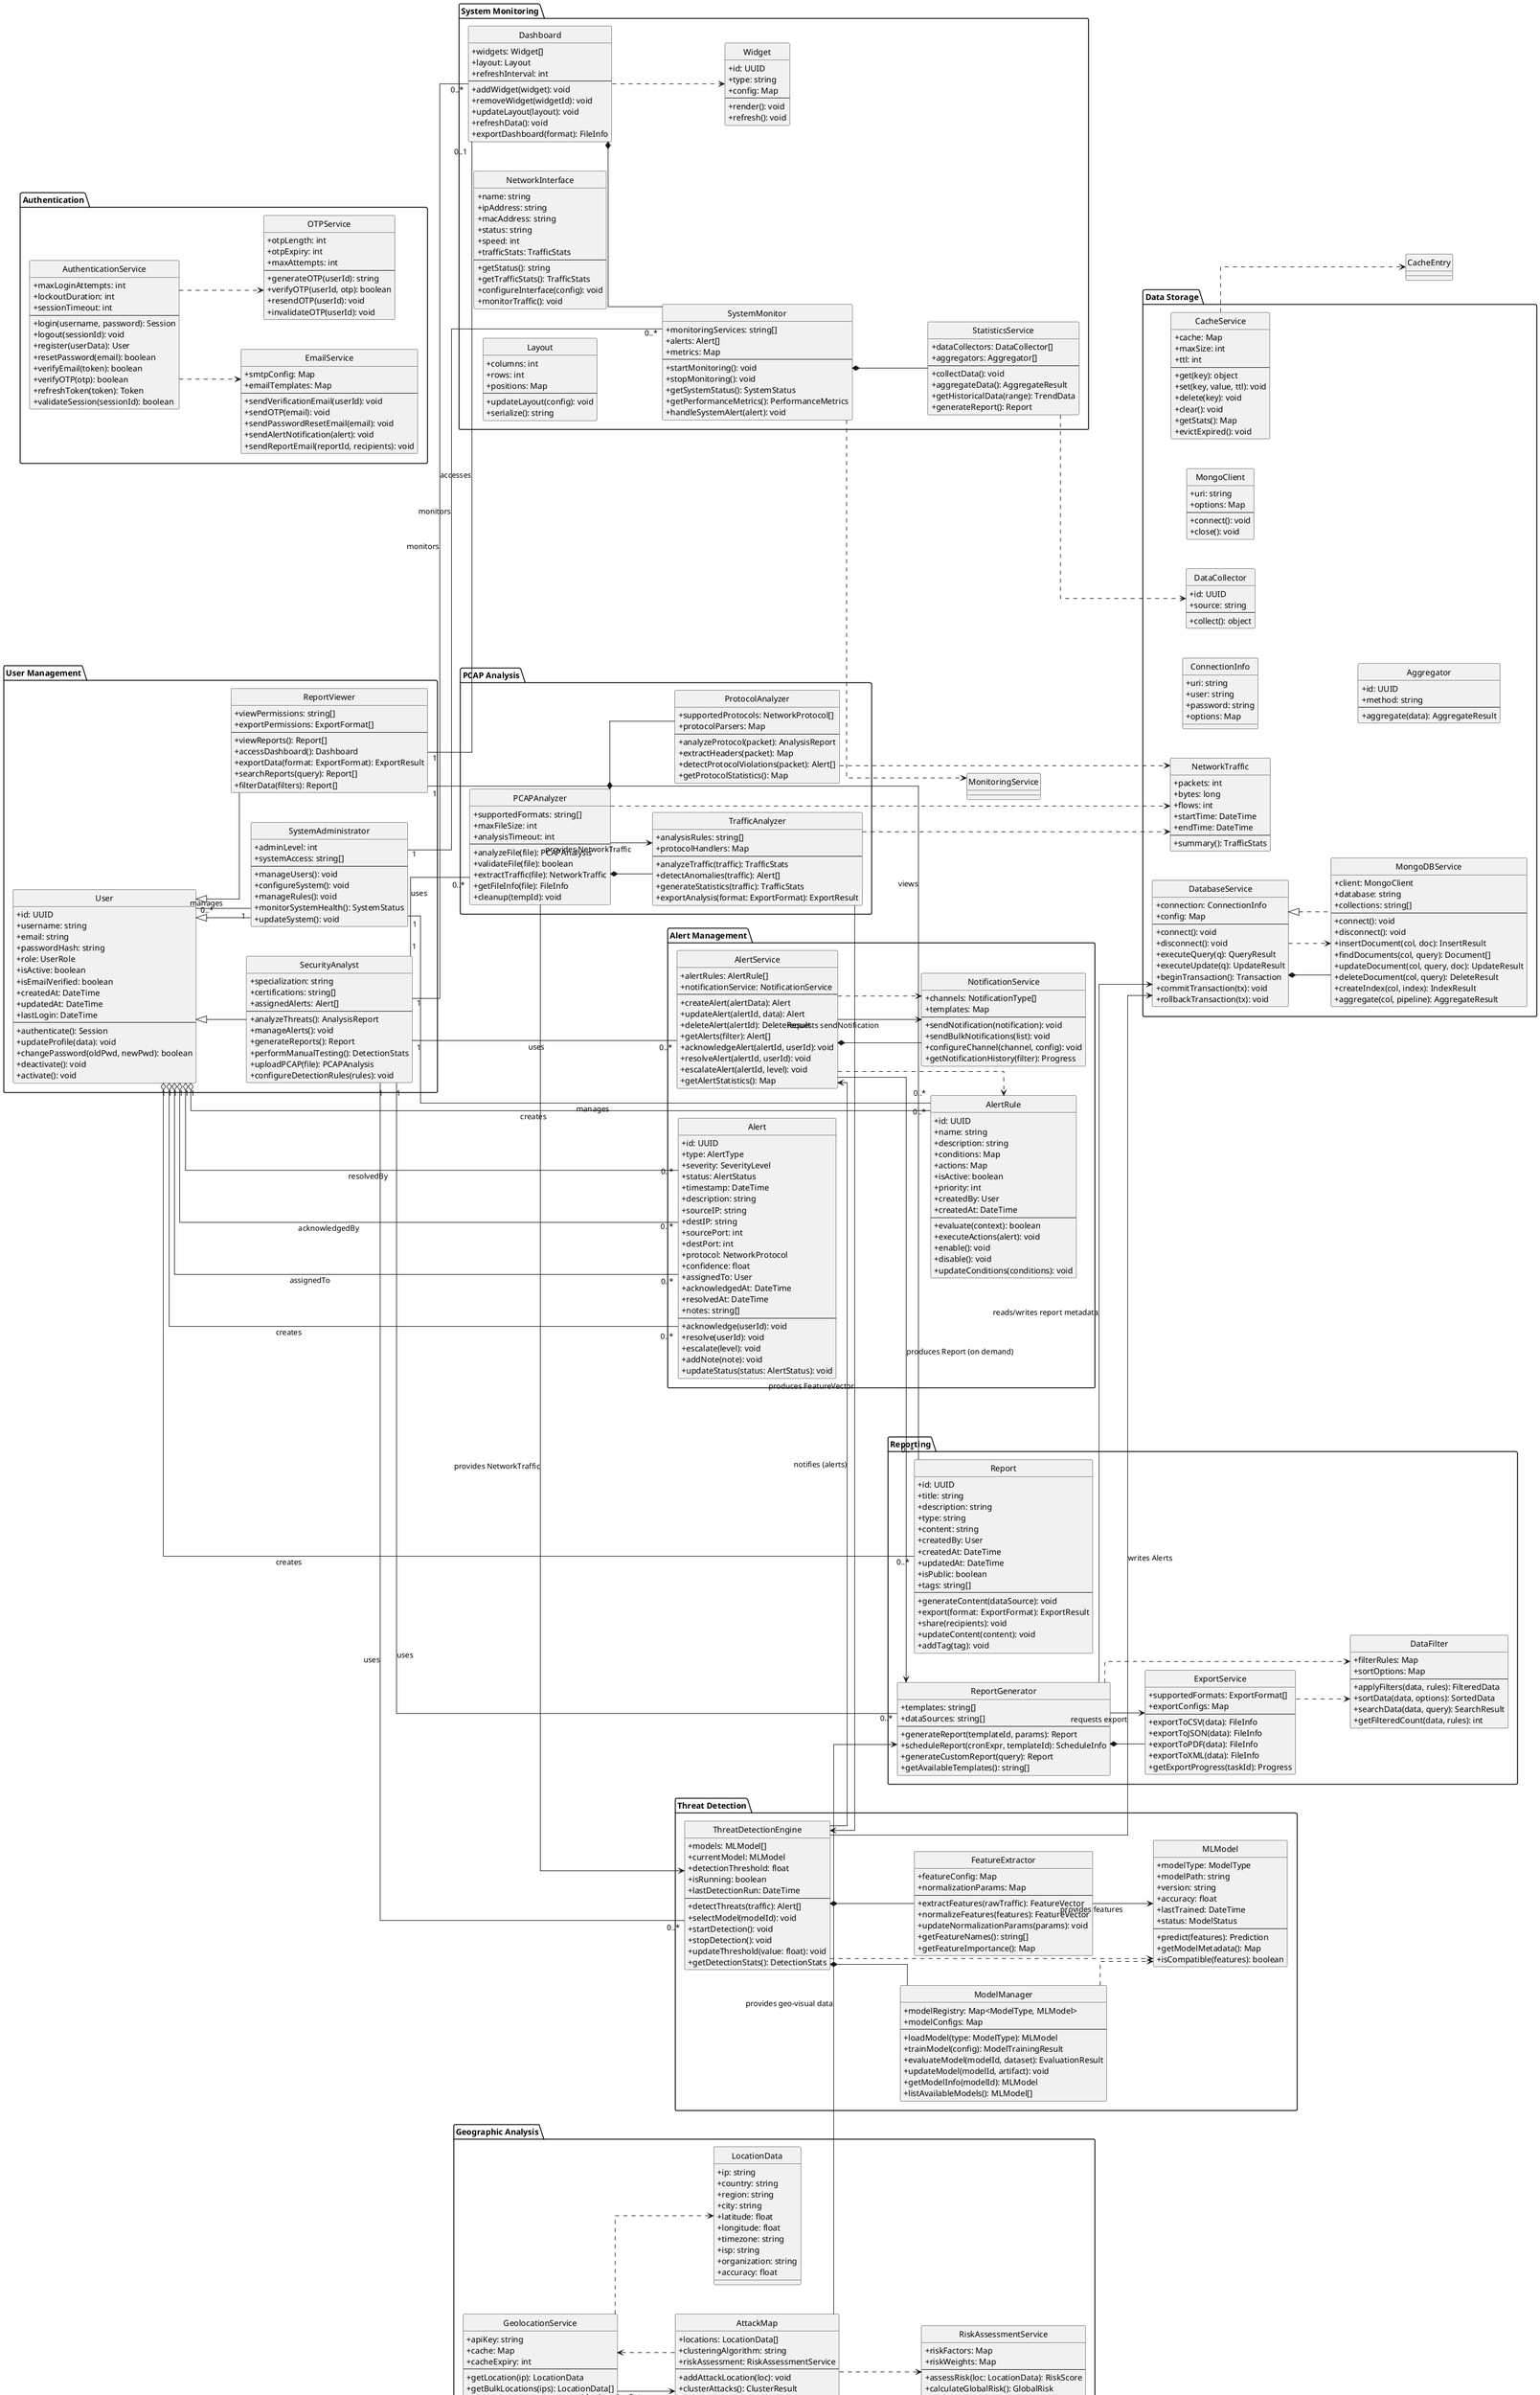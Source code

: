 @startuml PreTechNIDS_ClassDiagram

' 隐藏类图标识符
hide circle

' Layout / style tweaks to reduce crossings and improve readability
left to right direction
skinparam linetype ortho
skinparam nodesep 50
skinparam ranksep 60
skinparam classAttributeIconSize 0
skinparam shadowing false
skinparam monochrome false

' ----------------------------
' Enumerations (extended)
' ----------------------------
enum UserRole {
  SECURITY_ANALYST
  SYSTEM_ADMINISTRATOR
  REPORT_VIEWER
}
enum AlertType {
  DDoS_ATTACK
  PORT_SCAN
  MALWARE_DETECTION
  INTRUSION_ATTEMPT
  SUSPICIOUS_ACTIVITY
}
enum SeverityLevel {
  LOW
  MEDIUM
  HIGH
  CRITICAL
}
enum AlertStatus {
  NEW
  ACKNOWLEDGED
  IN_PROGRESS
  RESOLVED
  CLOSED
}
enum ModelType {
  LSTM_AUTOENCODER
  CNN_DNN
  RANDOM_FOREST
  KITNET
  KITSUNE
}
enum ModelStatus {
  LOADED
  TRAINING
  EVALUATING
  FAILED
  RETIRED
}
enum ExportFormat {
  CSV
  JSON
  PDF
  XML
}
enum NetworkProtocol {
  TCP
  UDP
  ICMP
  HTTP
  HTTPS
}

' ----------------------------
' Helper / Result classes
' ----------------------------
class QueryResult {}
class UpdateResult {}
class InsertResult {}
class DeleteResult {}
class AggregateResult {}
class Progress {}
class FileInfo {}
class ExportResult {}
class DetectionStats {}
class AnalysisReport {}
class PCAPAnalysis {}
class TrafficStats {}
class Prediction {}
class FeatureVector {}
class ScheduleInfo {}
class ModelTrainingResult {}
class EvaluationResult {}
class SystemStatus {}
class PerformanceMetrics {}
class Token {}
class Session {}
class Transaction {}
class FilteredData {}
class SortedData {}
class SearchResult {}
class FilteredData {}
class TrendData {}
class RiskScore {}
class GlobalRisk {}
class ClusterResult {}
class RiskReport {}

' ----------------------------
' Package: User Management
' ----------------------------
package "User Management" {
  class User {
    + id: UUID
    + username: string
    + email: string
    + passwordHash: string
    + role: UserRole
    + isActive: boolean
    + isEmailVerified: boolean
    + createdAt: DateTime
    + updatedAt: DateTime
    + lastLogin: DateTime
    --
    + authenticate(): Session
    + updateProfile(data): void
    + changePassword(oldPwd, newPwd): boolean
    + deactivate(): void
    + activate(): void
  }

  class SecurityAnalyst {
    + specialization: string
    + certifications: string[]
    + assignedAlerts: Alert[]
    --
    + analyzeThreats(): AnalysisReport
    + manageAlerts(): void
    + generateReports(): Report
    + performManualTesting(): DetectionStats
    + uploadPCAP(file): PCAPAnalysis
    + configureDetectionRules(rules): void
  }

  class SystemAdministrator {
    + adminLevel: int
    + systemAccess: string[]
    --
    + manageUsers(): void
    + configureSystem(): void
    + manageRules(): void
    + monitorSystemHealth(): SystemStatus
    + updateSystem(): void
  }

  class ReportViewer {
    + viewPermissions: string[]
    + exportPermissions: ExportFormat[]
    --
    + viewReports(): Report[]
    + accessDashboard(): Dashboard
    + exportData(format: ExportFormat): ExportResult
    + searchReports(query): Report[]
    + filterData(filters): Report[]
  }
}

' ----------------------------
' Package: Authentication
' ----------------------------
package "Authentication" {
  class AuthenticationService {
    + maxLoginAttempts: int
    + lockoutDuration: int
    + sessionTimeout: int
    --
    + login(username, password): Session
    + logout(sessionId): void
    + register(userData): User
    + resetPassword(email): boolean
    + verifyEmail(token): boolean
    + verifyOTP(otp): boolean
    + refreshToken(token): Token
    + validateSession(sessionId): boolean
  }

  class EmailService {
    + smtpConfig: Map
    + emailTemplates: Map
    --
    + sendVerificationEmail(userId): void
    + sendOTP(email): void
    + sendPasswordResetEmail(email): void
    + sendAlertNotification(alert): void
    + sendReportEmail(reportId, recipients): void
  }

  class OTPService {
    + otpLength: int
    + otpExpiry: int
    + maxAttempts: int
    --
    + generateOTP(userId): string
    + verifyOTP(userId, otp): boolean
    + resendOTP(userId): void
    + invalidateOTP(userId): void
  }
}

' ----------------------------
' Package: Threat Detection
' ----------------------------
package "Threat Detection" {
  class ThreatDetectionEngine {
    + models: MLModel[]
    + currentModel: MLModel
    + detectionThreshold: float
    + isRunning: boolean
    + lastDetectionRun: DateTime
    --
    + detectThreats(traffic): Alert[]
    + selectModel(modelId): void
    + startDetection(): void
    + stopDetection(): void
    + updateThreshold(value: float): void
    + getDetectionStats(): DetectionStats
  }

  class ModelManager {
    + modelRegistry: Map<ModelType, MLModel>
    + modelConfigs: Map
    --
    + loadModel(type: ModelType): MLModel
    + trainModel(config): ModelTrainingResult
    + evaluateModel(modelId, dataset): EvaluationResult
    + updateModel(modelId, artifact): void
    + getModelInfo(modelId): MLModel
    + listAvailableModels(): MLModel[]
  }

  class FeatureExtractor {
    + featureConfig: Map
    + normalizationParams: Map
    --
    + extractFeatures(rawTraffic): FeatureVector
    + normalizeFeatures(features): FeatureVector
    + updateNormalizationParams(params): void
    + getFeatureNames(): string[]
    + getFeatureImportance(): Map
  }

  class MLModel {
    + modelType: ModelType
    + modelPath: string
    + version: string
    + accuracy: float
    + lastTrained: DateTime
    + status: ModelStatus
    --
    + predict(features): Prediction
    + getModelMetadata(): Map
    + isCompatible(features): boolean
  }
}

' ----------------------------
' Package: PCAP Analysis
' ----------------------------
package "PCAP Analysis" {
  class PCAPAnalyzer {
    + supportedFormats: string[]
    + maxFileSize: int
    + analysisTimeout: int
    --
    + analyzeFile(file): PCAPAnalysis
    + validateFile(file): boolean
    + extractTraffic(file): NetworkTraffic
    + getFileInfo(file): FileInfo
    + cleanup(tempId): void
  }

  class TrafficAnalyzer {
    + analysisRules: string[]
    + protocolHandlers: Map
    --
    + analyzeTraffic(traffic): TrafficStats
    + detectAnomalies(traffic): Alert[]
    + generateStatistics(traffic): TrafficStats
    + exportAnalysis(format: ExportFormat): ExportResult
  }

  class ProtocolAnalyzer {
    + supportedProtocols: NetworkProtocol[]
    + protocolParsers: Map
    --
    + analyzeProtocol(packet): AnalysisReport
    + extractHeaders(packet): Map
    + detectProtocolViolations(packet): Alert[]
    + getProtocolStatistics(): Map
  }
}

' ----------------------------
' Package: Alert Management
' ----------------------------
package "Alert Management" {
  class Alert {
    + id: UUID
    + type: AlertType
    + severity: SeverityLevel
    + status: AlertStatus
    + timestamp: DateTime
    + description: string
    + sourceIP: string
    + destIP: string
    + sourcePort: int
    + destPort: int
    + protocol: NetworkProtocol
    +confidence: float
    + assignedTo: User
    + acknowledgedAt: DateTime
    + resolvedAt: DateTime
    + notes: string[]
    --
    + acknowledge(userId): void
    + resolve(userId): void
    + escalate(level): void
    + addNote(note): void
    +updateStatus(status: AlertStatus): void
  }

  class AlertService {
    + alertRules: AlertRule[]
    + notificationService: NotificationService
    --
    + createAlert(alertData): Alert
    + updateAlert(alertId, data): Alert
    + deleteAlert(alertId): DeleteResult
    + getAlerts(filter): Alert[]
    + acknowledgeAlert(alertId, userId): void
    + resolveAlert(alertId, userId): void
    + escalateAlert(alertId, level): void
    + getAlertStatistics(): Map
  }

  class AlertRule {
    + id: UUID
    + name: string
    + description: string
    + conditions: Map
    + actions: Map
    + isActive: boolean
    + priority: int
    + createdBy: User
    + createdAt: DateTime
    --
    + evaluate(context): boolean
    + executeActions(alert): void
    + enable(): void
    + disable(): void
    + updateConditions(conditions): void
  }

  class NotificationService {
    + channels: NotificationType[]
    + templates: Map
    --
    + sendNotification(notification): void
    + sendBulkNotifications(list): void
    + configureChannel(channel, config): void
    + getNotificationHistory(filter): Progress
  }
}

' ----------------------------
' Package: Reporting
' ----------------------------
package "Reporting" {
  class Report {
    + id: UUID
    + title: string
    + description: string
    + type: string
    + content: string
    + createdBy: User
    + createdAt: DateTime
    + updatedAt: DateTime
    + isPublic: boolean
    + tags: string[]
    --
    + generateContent(dataSource): void
    + export(format: ExportFormat): ExportResult
    + share(recipients): void
    + updateContent(content): void
    + addTag(tag): void
  }

  class ReportGenerator {
    + templates: string[]
    + dataSources: string[]
    --
    + generateReport(templateId, params): Report
    + scheduleReport(cronExpr, templateId): ScheduleInfo
    + generateCustomReport(query): Report
    + getAvailableTemplates(): string[]
  }

  class ExportService {
    + supportedFormats: ExportFormat[]
    + exportConfigs: Map
    --
    + exportToCSV(data): FileInfo
    + exportToJSON(data): FileInfo
    + exportToPDF(data): FileInfo
    + exportToXML(data): FileInfo
    + getExportProgress(taskId): Progress
  }

  class DataFilter {
    + filterRules: Map
    + sortOptions: Map
    --
    + applyFilters(data, rules): FilteredData
    + sortData(data, options): SortedData
    + searchData(data, query): SearchResult
    + getFilteredCount(data, rules): int
  }
}

' ----------------------------
' Package: Geographic Analysis
' ----------------------------
package "Geographic Analysis" {
  class GeolocationService {
    + apiKey: string
    + cache: Map
    + cacheExpiry: int
    --
    + getLocation(ip): LocationData
    + getBulkLocations(ips): LocationData[]
    + updateCache(ip, loc): void
    + clearCache(): void
    + getCacheStats(): Map
  }

  class AttackMap {
    + locations: LocationData[]
    + clusteringAlgorithm: string
    + riskAssessment: RiskAssessmentService
    --
    + addAttackLocation(loc): void
    + clusterAttacks(): ClusterResult
    + calculateRiskScores(): RiskReport
    + getHotspots(): LocationData[]
    + exportMapData(format): FileInfo
  }

  class LocationData {
    + ip: string
    + country: string
    + region: string
    + city: string
    + latitude: float
    + longitude: float
    + timezone: string
    + isp: string
    + organization: string
    + accuracy: float
  }

  class RiskAssessmentService {
    + riskFactors: Map
    + riskWeights: Map
    --
    + assessRisk(loc: LocationData): RiskScore
    + calculateGlobalRisk(): GlobalRisk
    + updateRiskFactors(factors): void
    + getRiskTrends(range): TrendData
  }
}

' ----------------------------
' Package: System Monitoring
' ----------------------------
package "System Monitoring" {
  class Dashboard {
    + widgets: Widget[]
    + layout: Layout
    + refreshInterval: int
    --
    + addWidget(widget): void
    + removeWidget(widgetId): void
    + updateLayout(layout): void
    + refreshData(): void
    + exportDashboard(format): FileInfo
  }

  class SystemMonitor {
    + monitoringServices: string[]
    + alerts: Alert[]
    + metrics: Map
    --
    + startMonitoring(): void
    + stopMonitoring(): void
    + getSystemStatus(): SystemStatus
    + getPerformanceMetrics(): PerformanceMetrics
    + handleSystemAlert(alert): void
  }

  class NetworkInterface {
    + name: string
    + ipAddress: string
    + macAddress: string
    + status: string
    + speed: int
    + trafficStats: TrafficStats
    --
    + getStatus(): string
    + getTrafficStats(): TrafficStats
    + configureInterface(config): void
    + monitorTraffic(): void
  }

  class Widget {
    + id: UUID
    + type: string
    + config: Map
    --
    + render(): void
    + refresh(): void
  }

  class Layout {
    + columns: int
    + rows: int
    + positions: Map
    --
    + updateLayout(config): void
    + serialize(): string
  }

  class StatisticsService {
    + dataCollectors: DataCollector[]
    + aggregators: Aggregator[]
    --
    + collectData(): void
    + aggregateData(): AggregateResult
    + getHistoricalData(range): TrendData
    + generateReport(): Report
  }
}

' ----------------------------
' Package: Data Storage
' ----------------------------
package "Data Storage" {
  class DatabaseService {
    + connection: ConnectionInfo
    + config: Map
    --
    + connect(): void
    + disconnect(): void
    + executeQuery(q): QueryResult
    + executeUpdate(q): UpdateResult
    + beginTransaction(): Transaction
    + commitTransaction(tx): void
    + rollbackTransaction(tx): void
  }

  class MongoDBService {
    + client: MongoClient
    + database: string
    + collections: string[]
    --
    + connect(): void
    + disconnect(): void
    + insertDocument(col, doc): InsertResult
    + findDocuments(col, query): Document[]
    + updateDocument(col, query, doc): UpdateResult
    + deleteDocument(col, query): DeleteResult
    + createIndex(col, index): IndexResult
    + aggregate(col, pipeline): AggregateResult
  }

  class CacheService {
    + cache: Map
    + maxSize: int
    + ttl: int
    --
    + get(key): object
    + set(key, value, ttl): void
    + delete(key): void
    + clear(): void
    + getStats(): Map
    + evictExpired(): void
  }

  class ConnectionInfo {
    + uri: string
    + user: string
    + password: string
    + options: Map
  }

  class MongoClient {
    + uri: string
    + options: Map
    --
    + connect(): void
    + close(): void
  }

  class DataCollector {
    + id: UUID
    + source: string
    --
    + collect(): object
  }

  class Aggregator {
    + id: UUID
    + method: string
    --
    + aggregate(data): AggregateResult
  }

  class NetworkTraffic {
    + packets: int
    + bytes: long
    + flows: int
    + startTime: DateTime
    + endTime: DateTime
    --
    + summary(): TrafficStats
  }
}

' ----------------------------
' Inheritance relationships
' ----------------------------
User <|-- SecurityAnalyst
User <|-- SystemAdministrator
User <|-- ReportViewer

' ----------------------------
' Composition relationships (whole *-- part)
' ----------------------------
ThreatDetectionEngine *-- ModelManager
ThreatDetectionEngine *-- FeatureExtractor
PCAPAnalyzer *-- TrafficAnalyzer
PCAPAnalyzer *-- ProtocolAnalyzer
AlertService *-- NotificationService
ReportGenerator *-- ExportService
Dashboard *-- SystemMonitor
SystemMonitor *-- StatisticsService
DatabaseService *-- MongoDBService

' ----------------------------
' Associations with multiplicity and labels
' ----------------------------
User "1" o-- "0..*" Alert : creates
User "1" o-- "0..*" Report : creates
User "1" o-- "0..*" AlertRule : creates
User "1" o-- "0..*" Alert : assignedTo
User "1" o-- "0..*" Alert : acknowledgedBy
User "1" o-- "0..*" Alert : resolvedBy

SecurityAnalyst "1" -- "0..*" PCAPAnalyzer : uses
SecurityAnalyst "1" -- "0..*" ThreatDetectionEngine : uses
SecurityAnalyst "1" -- "0..*" AlertService : uses
SecurityAnalyst "1" -- "0..*" ReportGenerator : uses
SecurityAnalyst "1" -- "0..*" Dashboard : monitors

SystemAdministrator "1" -- "0..*" AlertRule : manages
SystemAdministrator "1" -- "0..*" User : manages
SystemAdministrator "1" -- "0..*" SystemMonitor : monitors

ReportViewer "1" -- "0..*" Report : views
ReportViewer "1" -- "0..1" Dashboard : accesses

' ----------------------------
' Data flow / Dependency arrows (explicit data flow labels)
' ----------------------------
PCAPAnalyzer --> ThreatDetectionEngine : provides NetworkTraffic
PCAPAnalyzer --> TrafficAnalyzer : provides NetworkTraffic
TrafficAnalyzer --> ThreatDetectionEngine : produces FeatureVector
FeatureExtractor --> MLModel : provides features
ThreatDetectionEngine --> DatabaseService : writes Alerts
ThreatDetectionEngine --> AlertService : notifies (alerts)
AlertService --> NotificationService : requests sendNotification
AlertService --> ReportGenerator : produces Report (on demand)
ReportGenerator --> ExportService : requests export
ReportGenerator --> DatabaseService : reads/writes report metadata
GeolocationService --> AttackMap : provides LocationData
AttackMap --> ReportGenerator : provides geo-visual data

' ----------------------------
' Dependencies (structural)
' ----------------------------
AuthenticationService ..> EmailService
AuthenticationService ..> OTPService
ThreatDetectionEngine ..> MLModel
ModelManager ..> MLModel
PCAPAnalyzer ..> NetworkTraffic
TrafficAnalyzer ..> NetworkTraffic
ProtocolAnalyzer ..> NetworkTraffic
AlertService ..> AlertRule
AlertService ..> NotificationService
ReportGenerator ..> DataFilter
ExportService ..> DataFilter
GeolocationService ..> LocationData
AttackMap ..> GeolocationService
AttackMap ..> RiskAssessmentService
Dashboard ..> Widget
SystemMonitor ..> MonitoringService
StatisticsService ..> DataCollector
DatabaseService ..> MongoDBService
CacheService ..> CacheEntry

' ----------------------------
' Implementation
' ----------------------------
DatabaseService <|.. MongoDBService

' End
@enduml
